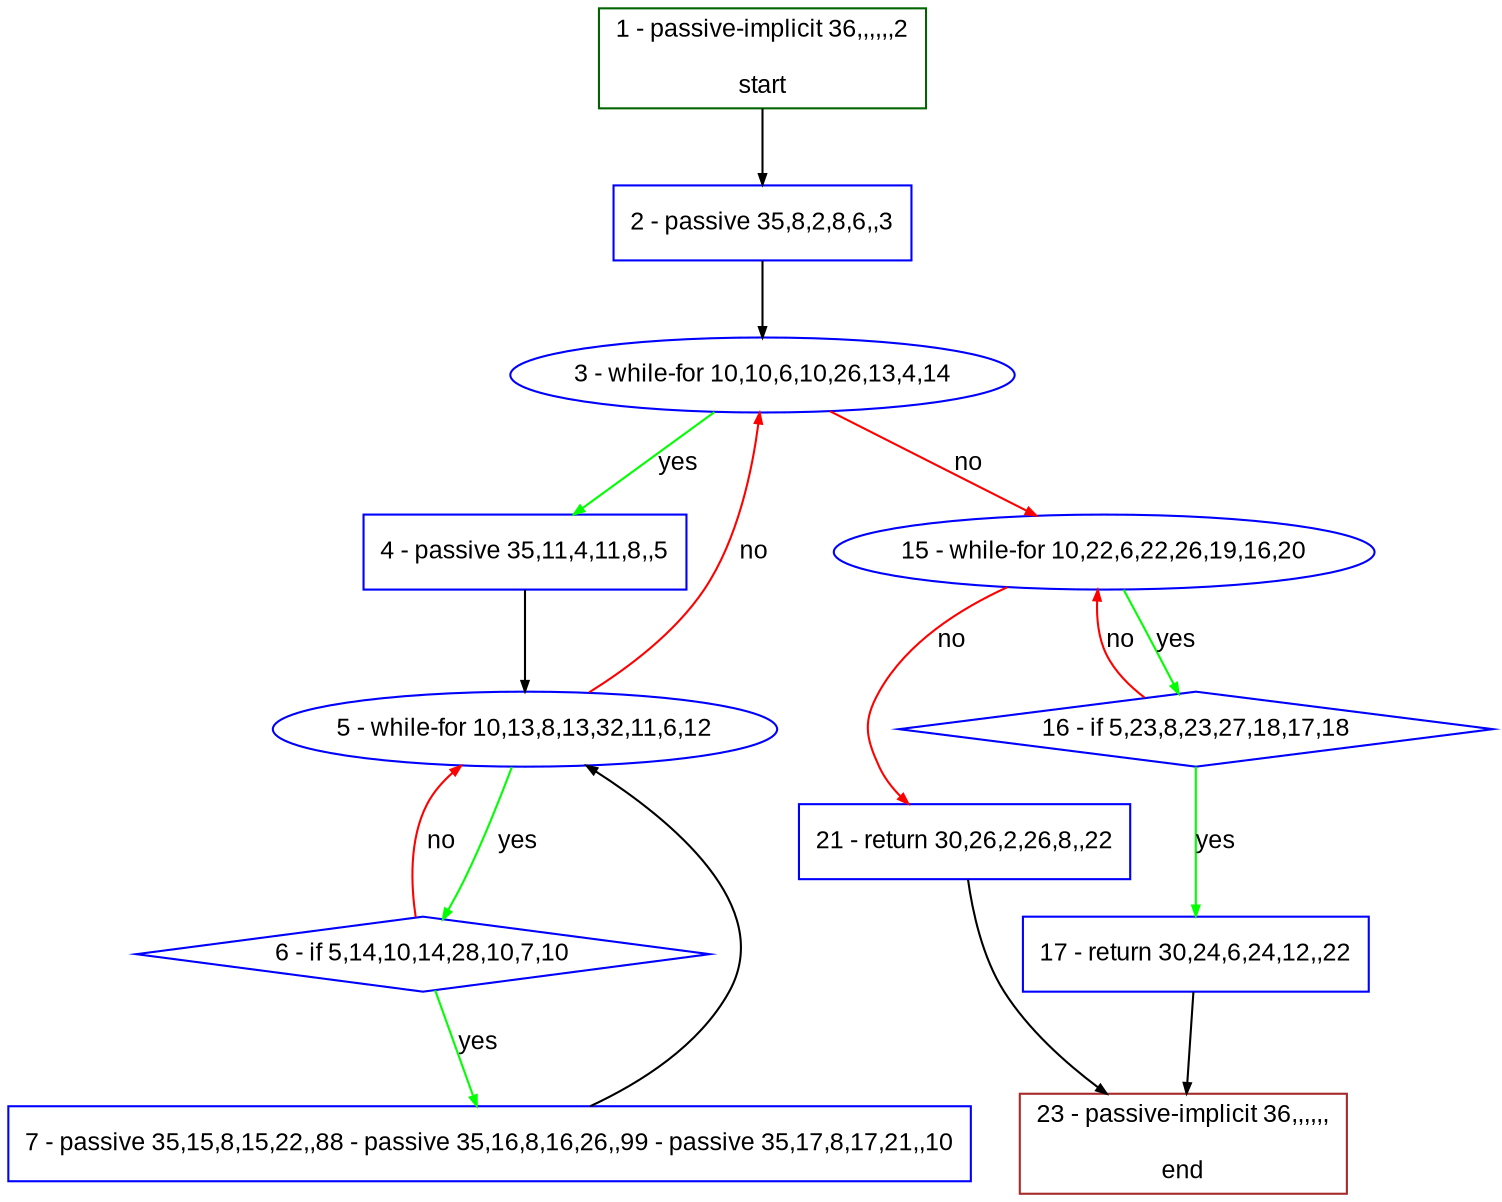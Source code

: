 digraph "" {
  graph [bgcolor="white", fillcolor="#FFFFCC", pack="true", packmode="clust", fontname="Arial", label="", fontsize="12", compound="true", style="rounded,filled"];
  node [node_initialized="no", fillcolor="white", fontname="Arial", label="", color="grey", fontsize="12", fixedsize="false", compound="true", shape="rectangle", style="filled"];
  edge [arrowtail="none", lhead="", fontcolor="black", fontname="Arial", label="", color="black", fontsize="12", arrowhead="normal", arrowsize="0.5", compound="true", ltail="", dir="forward"];
  __N1 [fillcolor="#ffffff", label="2 - passive 35,8,2,8,6,,3", color="#0000ff", shape="box", style="filled"];
  __N2 [fillcolor="#ffffff", label="1 - passive-implicit 36,,,,,,2\n\nstart", color="#006400", shape="box", style="filled"];
  __N3 [fillcolor="#ffffff", label="3 - while-for 10,10,6,10,26,13,4,14", color="#0000ff", shape="oval", style="filled"];
  __N4 [fillcolor="#ffffff", label="4 - passive 35,11,4,11,8,,5", color="#0000ff", shape="box", style="filled"];
  __N5 [fillcolor="#ffffff", label="15 - while-for 10,22,6,22,26,19,16,20", color="#0000ff", shape="oval", style="filled"];
  __N6 [fillcolor="#ffffff", label="5 - while-for 10,13,8,13,32,11,6,12", color="#0000ff", shape="oval", style="filled"];
  __N7 [fillcolor="#ffffff", label="6 - if 5,14,10,14,28,10,7,10", color="#0000ff", shape="diamond", style="filled"];
  __N8 [fillcolor="#ffffff", label="7 - passive 35,15,8,15,22,,88 - passive 35,16,8,16,26,,99 - passive 35,17,8,17,21,,10", color="#0000ff", shape="box", style="filled"];
  __N9 [fillcolor="#ffffff", label="16 - if 5,23,8,23,27,18,17,18", color="#0000ff", shape="diamond", style="filled"];
  __N10 [fillcolor="#ffffff", label="21 - return 30,26,2,26,8,,22", color="#0000ff", shape="box", style="filled"];
  __N11 [fillcolor="#ffffff", label="17 - return 30,24,6,24,12,,22", color="#0000ff", shape="box", style="filled"];
  __N12 [fillcolor="#ffffff", label="23 - passive-implicit 36,,,,,,\n\nend", color="#a52a2a", shape="box", style="filled"];
  __N2 -> __N1 [arrowtail="none", color="#000000", label="", arrowhead="normal", dir="forward"];
  __N1 -> __N3 [arrowtail="none", color="#000000", label="", arrowhead="normal", dir="forward"];
  __N3 -> __N4 [arrowtail="none", color="#00ff00", label="yes", arrowhead="normal", dir="forward"];
  __N3 -> __N5 [arrowtail="none", color="#ff0000", label="no", arrowhead="normal", dir="forward"];
  __N4 -> __N6 [arrowtail="none", color="#000000", label="", arrowhead="normal", dir="forward"];
  __N6 -> __N3 [arrowtail="none", color="#ff0000", label="no", arrowhead="normal", dir="forward"];
  __N6 -> __N7 [arrowtail="none", color="#00ff00", label="yes", arrowhead="normal", dir="forward"];
  __N7 -> __N6 [arrowtail="none", color="#ff0000", label="no", arrowhead="normal", dir="forward"];
  __N7 -> __N8 [arrowtail="none", color="#00ff00", label="yes", arrowhead="normal", dir="forward"];
  __N8 -> __N6 [arrowtail="none", color="#000000", label="", arrowhead="normal", dir="forward"];
  __N5 -> __N9 [arrowtail="none", color="#00ff00", label="yes", arrowhead="normal", dir="forward"];
  __N9 -> __N5 [arrowtail="none", color="#ff0000", label="no", arrowhead="normal", dir="forward"];
  __N5 -> __N10 [arrowtail="none", color="#ff0000", label="no", arrowhead="normal", dir="forward"];
  __N9 -> __N11 [arrowtail="none", color="#00ff00", label="yes", arrowhead="normal", dir="forward"];
  __N11 -> __N12 [arrowtail="none", color="#000000", label="", arrowhead="normal", dir="forward"];
  __N10 -> __N12 [arrowtail="none", color="#000000", label="", arrowhead="normal", dir="forward"];
}
